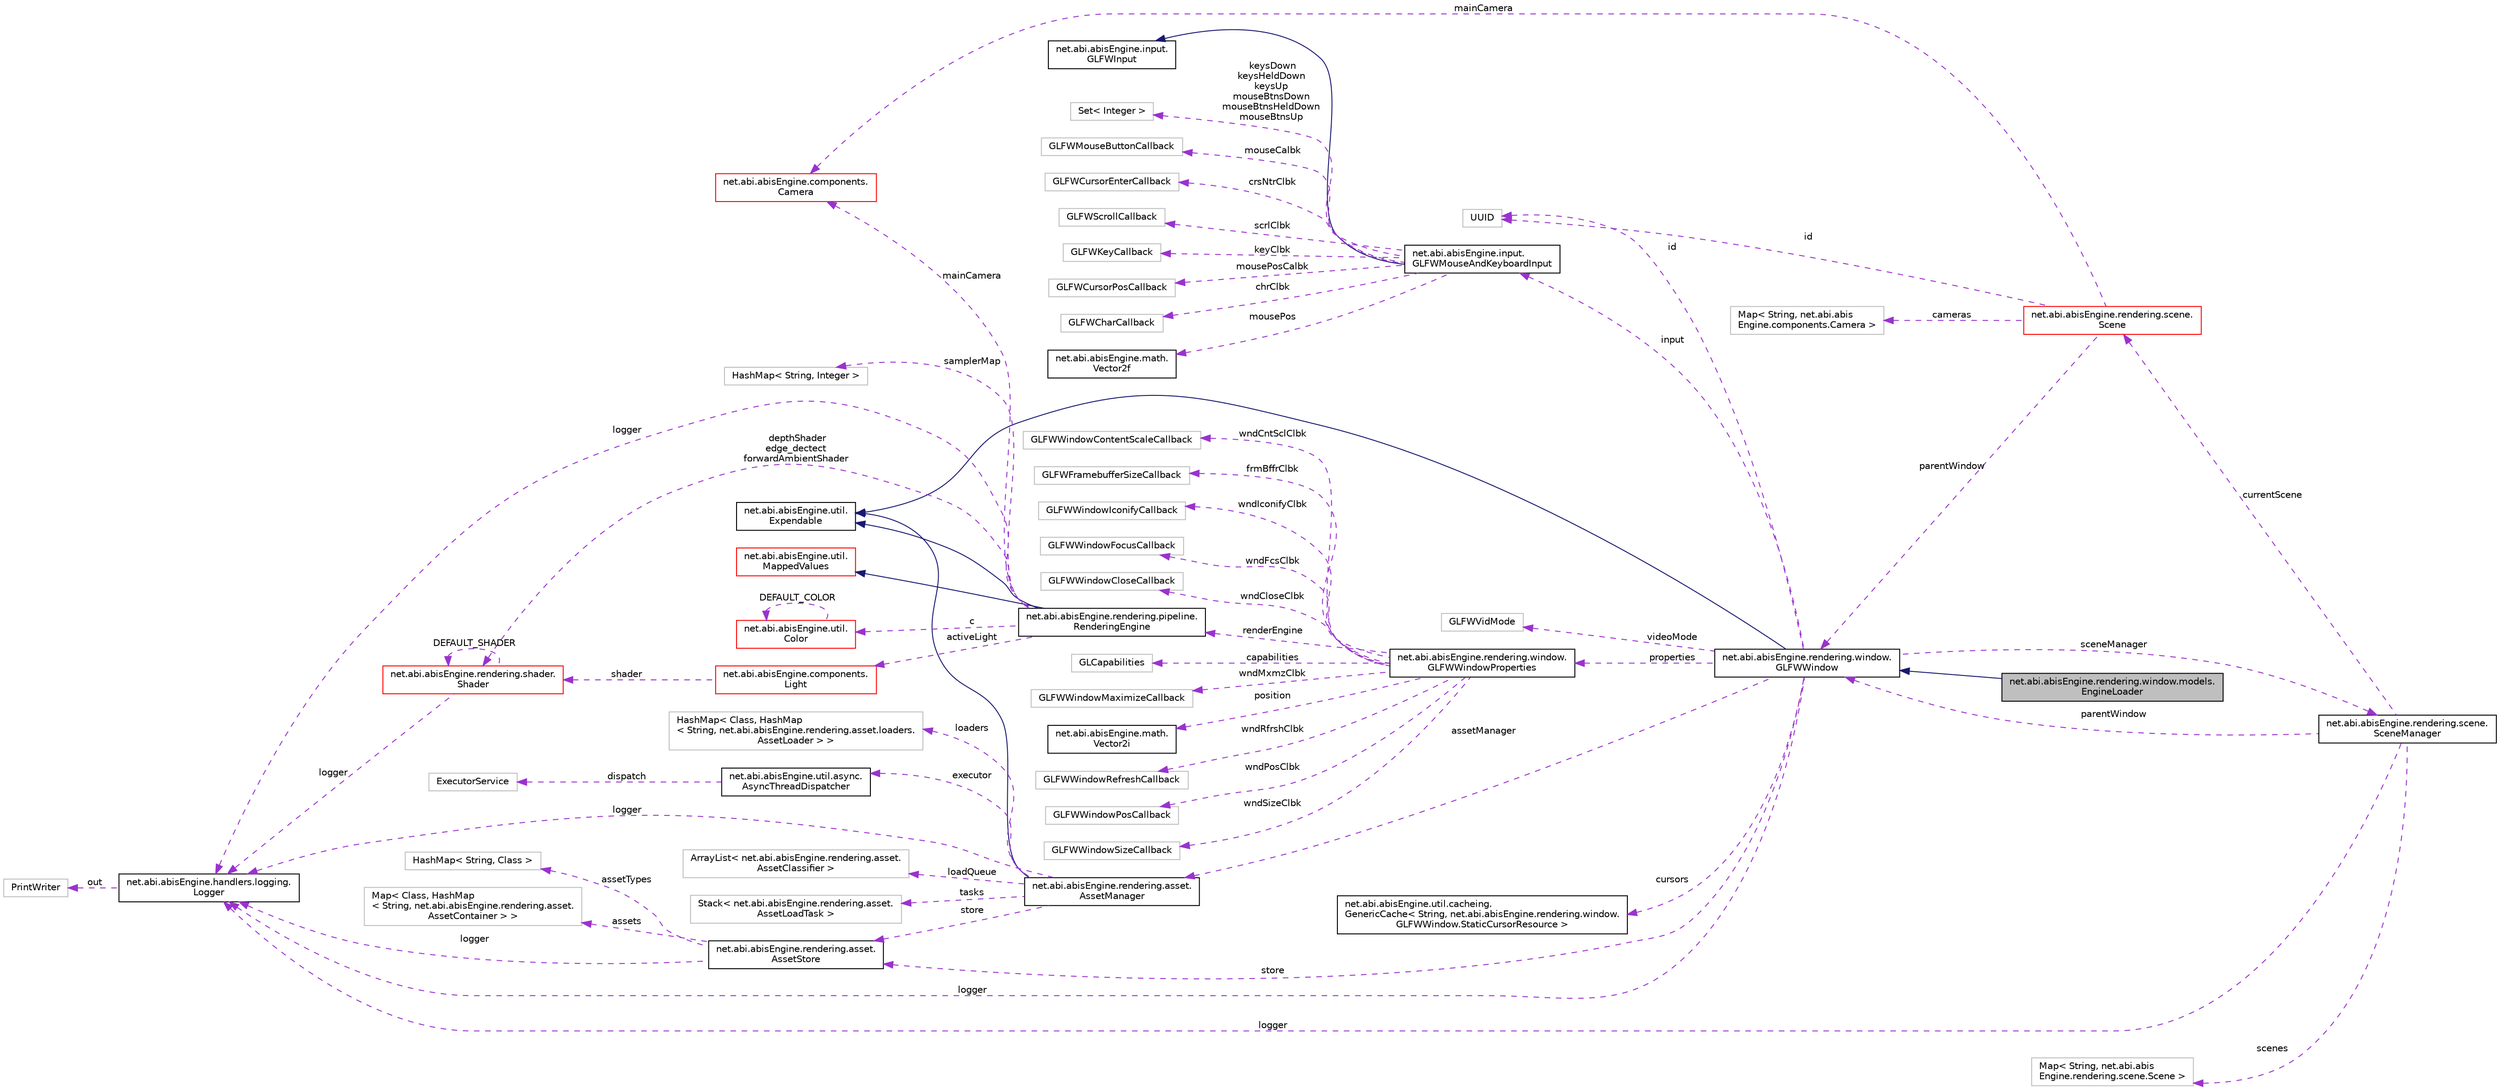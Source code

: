 digraph "net.abi.abisEngine.rendering.window.models.EngineLoader"
{
 // LATEX_PDF_SIZE
  edge [fontname="Helvetica",fontsize="10",labelfontname="Helvetica",labelfontsize="10"];
  node [fontname="Helvetica",fontsize="10",shape=record];
  rankdir="LR";
  Node1 [label="net.abi.abisEngine.rendering.window.models.\lEngineLoader",height=0.2,width=0.4,color="black", fillcolor="grey75", style="filled", fontcolor="black",tooltip=" "];
  Node2 -> Node1 [dir="back",color="midnightblue",fontsize="10",style="solid",fontname="Helvetica"];
  Node2 [label="net.abi.abisEngine.rendering.window.\lGLFWWindow",height=0.2,width=0.4,color="black", fillcolor="white", style="filled",URL="$d9/d77/classnet_1_1abi_1_1abis_engine_1_1rendering_1_1window_1_1_g_l_f_w_window.html",tooltip=" "];
  Node3 -> Node2 [dir="back",color="midnightblue",fontsize="10",style="solid",fontname="Helvetica"];
  Node3 [label="net.abi.abisEngine.util.\lExpendable",height=0.2,width=0.4,color="black", fillcolor="white", style="filled",URL="$dd/d27/interfacenet_1_1abi_1_1abis_engine_1_1util_1_1_expendable.html",tooltip=" "];
  Node4 -> Node2 [dir="back",color="darkorchid3",fontsize="10",style="dashed",label=" input" ,fontname="Helvetica"];
  Node4 [label="net.abi.abisEngine.input.\lGLFWMouseAndKeyboardInput",height=0.2,width=0.4,color="black", fillcolor="white", style="filled",URL="$d8/d8a/classnet_1_1abi_1_1abis_engine_1_1input_1_1_g_l_f_w_mouse_and_keyboard_input.html",tooltip=" "];
  Node5 -> Node4 [dir="back",color="midnightblue",fontsize="10",style="solid",fontname="Helvetica"];
  Node5 [label="net.abi.abisEngine.input.\lGLFWInput",height=0.2,width=0.4,color="black", fillcolor="white", style="filled",URL="$d3/d9b/classnet_1_1abi_1_1abis_engine_1_1input_1_1_g_l_f_w_input.html",tooltip=" "];
  Node6 -> Node4 [dir="back",color="darkorchid3",fontsize="10",style="dashed",label=" keysDown\nkeysHeldDown\nkeysUp\nmouseBtnsDown\nmouseBtnsHeldDown\nmouseBtnsUp" ,fontname="Helvetica"];
  Node6 [label="Set\< Integer \>",height=0.2,width=0.4,color="grey75", fillcolor="white", style="filled",tooltip=" "];
  Node7 -> Node4 [dir="back",color="darkorchid3",fontsize="10",style="dashed",label=" mouseCalbk" ,fontname="Helvetica"];
  Node7 [label="GLFWMouseButtonCallback",height=0.2,width=0.4,color="grey75", fillcolor="white", style="filled",tooltip=" "];
  Node8 -> Node4 [dir="back",color="darkorchid3",fontsize="10",style="dashed",label=" crsNtrClbk" ,fontname="Helvetica"];
  Node8 [label="GLFWCursorEnterCallback",height=0.2,width=0.4,color="grey75", fillcolor="white", style="filled",tooltip=" "];
  Node9 -> Node4 [dir="back",color="darkorchid3",fontsize="10",style="dashed",label=" scrlClbk" ,fontname="Helvetica"];
  Node9 [label="GLFWScrollCallback",height=0.2,width=0.4,color="grey75", fillcolor="white", style="filled",tooltip=" "];
  Node10 -> Node4 [dir="back",color="darkorchid3",fontsize="10",style="dashed",label=" keyClbk" ,fontname="Helvetica"];
  Node10 [label="GLFWKeyCallback",height=0.2,width=0.4,color="grey75", fillcolor="white", style="filled",tooltip=" "];
  Node11 -> Node4 [dir="back",color="darkorchid3",fontsize="10",style="dashed",label=" mousePosCalbk" ,fontname="Helvetica"];
  Node11 [label="GLFWCursorPosCallback",height=0.2,width=0.4,color="grey75", fillcolor="white", style="filled",tooltip=" "];
  Node12 -> Node4 [dir="back",color="darkorchid3",fontsize="10",style="dashed",label=" chrClbk" ,fontname="Helvetica"];
  Node12 [label="GLFWCharCallback",height=0.2,width=0.4,color="grey75", fillcolor="white", style="filled",tooltip=" "];
  Node13 -> Node4 [dir="back",color="darkorchid3",fontsize="10",style="dashed",label=" mousePos" ,fontname="Helvetica"];
  Node13 [label="net.abi.abisEngine.math.\lVector2f",height=0.2,width=0.4,color="black", fillcolor="white", style="filled",URL="$dc/db9/classnet_1_1abi_1_1abis_engine_1_1math_1_1_vector2f.html",tooltip=" "];
  Node14 -> Node2 [dir="back",color="darkorchid3",fontsize="10",style="dashed",label=" store" ,fontname="Helvetica"];
  Node14 [label="net.abi.abisEngine.rendering.asset.\lAssetStore",height=0.2,width=0.4,color="black", fillcolor="white", style="filled",URL="$d0/dfb/classnet_1_1abi_1_1abis_engine_1_1rendering_1_1asset_1_1_asset_store.html",tooltip=" "];
  Node15 -> Node14 [dir="back",color="darkorchid3",fontsize="10",style="dashed",label=" assetTypes" ,fontname="Helvetica"];
  Node15 [label="HashMap\< String, Class \>",height=0.2,width=0.4,color="grey75", fillcolor="white", style="filled",tooltip=" "];
  Node16 -> Node14 [dir="back",color="darkorchid3",fontsize="10",style="dashed",label=" assets" ,fontname="Helvetica"];
  Node16 [label="Map\< Class, HashMap\l\< String, net.abi.abisEngine.rendering.asset.\lAssetContainer \> \>",height=0.2,width=0.4,color="grey75", fillcolor="white", style="filled",tooltip=" "];
  Node17 -> Node14 [dir="back",color="darkorchid3",fontsize="10",style="dashed",label=" logger" ,fontname="Helvetica"];
  Node17 [label="net.abi.abisEngine.handlers.logging.\lLogger",height=0.2,width=0.4,color="black", fillcolor="white", style="filled",URL="$d1/d70/classnet_1_1abi_1_1abis_engine_1_1handlers_1_1logging_1_1_logger.html",tooltip=" "];
  Node18 -> Node17 [dir="back",color="darkorchid3",fontsize="10",style="dashed",label=" out" ,fontname="Helvetica"];
  Node18 [label="PrintWriter",height=0.2,width=0.4,color="grey75", fillcolor="white", style="filled",tooltip=" "];
  Node19 -> Node2 [dir="back",color="darkorchid3",fontsize="10",style="dashed",label=" assetManager" ,fontname="Helvetica"];
  Node19 [label="net.abi.abisEngine.rendering.asset.\lAssetManager",height=0.2,width=0.4,color="black", fillcolor="white", style="filled",URL="$d1/d92/classnet_1_1abi_1_1abis_engine_1_1rendering_1_1asset_1_1_asset_manager.html",tooltip=" "];
  Node3 -> Node19 [dir="back",color="midnightblue",fontsize="10",style="solid",fontname="Helvetica"];
  Node20 -> Node19 [dir="back",color="darkorchid3",fontsize="10",style="dashed",label=" loadQueue" ,fontname="Helvetica"];
  Node20 [label="ArrayList\< net.abi.abisEngine.rendering.asset.\lAssetClassifier \>",height=0.2,width=0.4,color="grey75", fillcolor="white", style="filled",tooltip=" "];
  Node21 -> Node19 [dir="back",color="darkorchid3",fontsize="10",style="dashed",label=" tasks" ,fontname="Helvetica"];
  Node21 [label="Stack\< net.abi.abisEngine.rendering.asset.\lAssetLoadTask \>",height=0.2,width=0.4,color="grey75", fillcolor="white", style="filled",tooltip=" "];
  Node22 -> Node19 [dir="back",color="darkorchid3",fontsize="10",style="dashed",label=" loaders" ,fontname="Helvetica"];
  Node22 [label="HashMap\< Class, HashMap\l\< String, net.abi.abisEngine.rendering.asset.loaders.\lAssetLoader \> \>",height=0.2,width=0.4,color="grey75", fillcolor="white", style="filled",tooltip=" "];
  Node14 -> Node19 [dir="back",color="darkorchid3",fontsize="10",style="dashed",label=" store" ,fontname="Helvetica"];
  Node17 -> Node19 [dir="back",color="darkorchid3",fontsize="10",style="dashed",label=" logger" ,fontname="Helvetica"];
  Node23 -> Node19 [dir="back",color="darkorchid3",fontsize="10",style="dashed",label=" executor" ,fontname="Helvetica"];
  Node23 [label="net.abi.abisEngine.util.async.\lAsyncThreadDispatcher",height=0.2,width=0.4,color="black", fillcolor="white", style="filled",URL="$d8/dd7/classnet_1_1abi_1_1abis_engine_1_1util_1_1async_1_1_async_thread_dispatcher.html",tooltip=" "];
  Node24 -> Node23 [dir="back",color="darkorchid3",fontsize="10",style="dashed",label=" dispatch" ,fontname="Helvetica"];
  Node24 [label="ExecutorService",height=0.2,width=0.4,color="grey75", fillcolor="white", style="filled",tooltip=" "];
  Node25 -> Node2 [dir="back",color="darkorchid3",fontsize="10",style="dashed",label=" id" ,fontname="Helvetica"];
  Node25 [label="UUID",height=0.2,width=0.4,color="grey75", fillcolor="white", style="filled",tooltip=" "];
  Node17 -> Node2 [dir="back",color="darkorchid3",fontsize="10",style="dashed",label=" logger" ,fontname="Helvetica"];
  Node26 -> Node2 [dir="back",color="darkorchid3",fontsize="10",style="dashed",label=" videoMode" ,fontname="Helvetica"];
  Node26 [label="GLFWVidMode",height=0.2,width=0.4,color="grey75", fillcolor="white", style="filled",tooltip=" "];
  Node27 -> Node2 [dir="back",color="darkorchid3",fontsize="10",style="dashed",label=" properties" ,fontname="Helvetica"];
  Node27 [label="net.abi.abisEngine.rendering.window.\lGLFWWindowProperties",height=0.2,width=0.4,color="black", fillcolor="white", style="filled",URL="$d8/d55/classnet_1_1abi_1_1abis_engine_1_1rendering_1_1window_1_1_g_l_f_w_window_properties.html",tooltip=" "];
  Node28 -> Node27 [dir="back",color="darkorchid3",fontsize="10",style="dashed",label=" wndMxmzClbk" ,fontname="Helvetica"];
  Node28 [label="GLFWWindowMaximizeCallback",height=0.2,width=0.4,color="grey75", fillcolor="white", style="filled",tooltip=" "];
  Node29 -> Node27 [dir="back",color="darkorchid3",fontsize="10",style="dashed",label=" position" ,fontname="Helvetica"];
  Node29 [label="net.abi.abisEngine.math.\lVector2i",height=0.2,width=0.4,color="black", fillcolor="white", style="filled",URL="$d9/da1/classnet_1_1abi_1_1abis_engine_1_1math_1_1_vector2i.html",tooltip=" "];
  Node30 -> Node27 [dir="back",color="darkorchid3",fontsize="10",style="dashed",label=" wndRfrshClbk" ,fontname="Helvetica"];
  Node30 [label="GLFWWindowRefreshCallback",height=0.2,width=0.4,color="grey75", fillcolor="white", style="filled",tooltip=" "];
  Node31 -> Node27 [dir="back",color="darkorchid3",fontsize="10",style="dashed",label=" wndPosClbk" ,fontname="Helvetica"];
  Node31 [label="GLFWWindowPosCallback",height=0.2,width=0.4,color="grey75", fillcolor="white", style="filled",tooltip=" "];
  Node32 -> Node27 [dir="back",color="darkorchid3",fontsize="10",style="dashed",label=" wndSizeClbk" ,fontname="Helvetica"];
  Node32 [label="GLFWWindowSizeCallback",height=0.2,width=0.4,color="grey75", fillcolor="white", style="filled",tooltip=" "];
  Node33 -> Node27 [dir="back",color="darkorchid3",fontsize="10",style="dashed",label=" wndCntSclClbk" ,fontname="Helvetica"];
  Node33 [label="GLFWWindowContentScaleCallback",height=0.2,width=0.4,color="grey75", fillcolor="white", style="filled",tooltip=" "];
  Node34 -> Node27 [dir="back",color="darkorchid3",fontsize="10",style="dashed",label=" frmBffrClbk" ,fontname="Helvetica"];
  Node34 [label="GLFWFramebufferSizeCallback",height=0.2,width=0.4,color="grey75", fillcolor="white", style="filled",tooltip=" "];
  Node35 -> Node27 [dir="back",color="darkorchid3",fontsize="10",style="dashed",label=" renderEngine" ,fontname="Helvetica"];
  Node35 [label="net.abi.abisEngine.rendering.pipeline.\lRenderingEngine",height=0.2,width=0.4,color="black", fillcolor="white", style="filled",URL="$d1/dee/classnet_1_1abi_1_1abis_engine_1_1rendering_1_1pipeline_1_1_rendering_engine.html",tooltip=" "];
  Node36 -> Node35 [dir="back",color="midnightblue",fontsize="10",style="solid",fontname="Helvetica"];
  Node36 [label="net.abi.abisEngine.util.\lMappedValues",height=0.2,width=0.4,color="red", fillcolor="white", style="filled",URL="$db/de9/classnet_1_1abi_1_1abis_engine_1_1util_1_1_mapped_values.html",tooltip=" "];
  Node3 -> Node35 [dir="back",color="midnightblue",fontsize="10",style="solid",fontname="Helvetica"];
  Node39 -> Node35 [dir="back",color="darkorchid3",fontsize="10",style="dashed",label=" c" ,fontname="Helvetica"];
  Node39 [label="net.abi.abisEngine.util.\lColor",height=0.2,width=0.4,color="red", fillcolor="white", style="filled",URL="$d7/d0a/classnet_1_1abi_1_1abis_engine_1_1util_1_1_color.html",tooltip=" "];
  Node39 -> Node39 [dir="back",color="darkorchid3",fontsize="10",style="dashed",label=" DEFAULT_COLOR" ,fontname="Helvetica"];
  Node41 -> Node35 [dir="back",color="darkorchid3",fontsize="10",style="dashed",label=" activeLight" ,fontname="Helvetica"];
  Node41 [label="net.abi.abisEngine.components.\lLight",height=0.2,width=0.4,color="red", fillcolor="white", style="filled",URL="$d8/d7a/classnet_1_1abi_1_1abis_engine_1_1components_1_1_light.html",tooltip=" "];
  Node55 -> Node41 [dir="back",color="darkorchid3",fontsize="10",style="dashed",label=" shader" ,fontname="Helvetica"];
  Node55 [label="net.abi.abisEngine.rendering.shader.\lShader",height=0.2,width=0.4,color="red", fillcolor="white", style="filled",URL="$da/dff/classnet_1_1abi_1_1abis_engine_1_1rendering_1_1shader_1_1_shader.html",tooltip=" "];
  Node17 -> Node55 [dir="back",color="darkorchid3",fontsize="10",style="dashed",label=" logger" ,fontname="Helvetica"];
  Node55 -> Node55 [dir="back",color="darkorchid3",fontsize="10",style="dashed",label=" DEFAULT_SHADER" ,fontname="Helvetica"];
  Node17 -> Node35 [dir="back",color="darkorchid3",fontsize="10",style="dashed",label=" logger" ,fontname="Helvetica"];
  Node50 -> Node35 [dir="back",color="darkorchid3",fontsize="10",style="dashed",label=" mainCamera" ,fontname="Helvetica"];
  Node50 [label="net.abi.abisEngine.components.\lCamera",height=0.2,width=0.4,color="red", fillcolor="white", style="filled",URL="$de/d64/classnet_1_1abi_1_1abis_engine_1_1components_1_1_camera.html",tooltip=" "];
  Node55 -> Node35 [dir="back",color="darkorchid3",fontsize="10",style="dashed",label=" depthShader\nedge_dectect\nforwardAmbientShader" ,fontname="Helvetica"];
  Node69 -> Node35 [dir="back",color="darkorchid3",fontsize="10",style="dashed",label=" samplerMap" ,fontname="Helvetica"];
  Node69 [label="HashMap\< String, Integer \>",height=0.2,width=0.4,color="grey75", fillcolor="white", style="filled",tooltip=" "];
  Node70 -> Node27 [dir="back",color="darkorchid3",fontsize="10",style="dashed",label=" wndIconifyClbk" ,fontname="Helvetica"];
  Node70 [label="GLFWWindowIconifyCallback",height=0.2,width=0.4,color="grey75", fillcolor="white", style="filled",tooltip=" "];
  Node71 -> Node27 [dir="back",color="darkorchid3",fontsize="10",style="dashed",label=" wndFcsClbk" ,fontname="Helvetica"];
  Node71 [label="GLFWWindowFocusCallback",height=0.2,width=0.4,color="grey75", fillcolor="white", style="filled",tooltip=" "];
  Node72 -> Node27 [dir="back",color="darkorchid3",fontsize="10",style="dashed",label=" wndCloseClbk" ,fontname="Helvetica"];
  Node72 [label="GLFWWindowCloseCallback",height=0.2,width=0.4,color="grey75", fillcolor="white", style="filled",tooltip=" "];
  Node73 -> Node27 [dir="back",color="darkorchid3",fontsize="10",style="dashed",label=" capabilities" ,fontname="Helvetica"];
  Node73 [label="GLCapabilities",height=0.2,width=0.4,color="grey75", fillcolor="white", style="filled",tooltip=" "];
  Node74 -> Node2 [dir="back",color="darkorchid3",fontsize="10",style="dashed",label=" sceneManager" ,fontname="Helvetica"];
  Node74 [label="net.abi.abisEngine.rendering.scene.\lSceneManager",height=0.2,width=0.4,color="black", fillcolor="white", style="filled",URL="$da/df9/classnet_1_1abi_1_1abis_engine_1_1rendering_1_1scene_1_1_scene_manager.html",tooltip=" "];
  Node47 -> Node74 [dir="back",color="darkorchid3",fontsize="10",style="dashed",label=" currentScene" ,fontname="Helvetica"];
  Node47 [label="net.abi.abisEngine.rendering.scene.\lScene",height=0.2,width=0.4,color="red", fillcolor="white", style="filled",URL="$d4/d7f/classnet_1_1abi_1_1abis_engine_1_1rendering_1_1scene_1_1_scene.html",tooltip=" "];
  Node2 -> Node47 [dir="back",color="darkorchid3",fontsize="10",style="dashed",label=" parentWindow" ,fontname="Helvetica"];
  Node48 -> Node47 [dir="back",color="darkorchid3",fontsize="10",style="dashed",label=" cameras" ,fontname="Helvetica"];
  Node48 [label="Map\< String, net.abi.abis\lEngine.components.Camera \>",height=0.2,width=0.4,color="grey75", fillcolor="white", style="filled",tooltip=" "];
  Node25 -> Node47 [dir="back",color="darkorchid3",fontsize="10",style="dashed",label=" id" ,fontname="Helvetica"];
  Node50 -> Node47 [dir="back",color="darkorchid3",fontsize="10",style="dashed",label=" mainCamera" ,fontname="Helvetica"];
  Node2 -> Node74 [dir="back",color="darkorchid3",fontsize="10",style="dashed",label=" parentWindow" ,fontname="Helvetica"];
  Node17 -> Node74 [dir="back",color="darkorchid3",fontsize="10",style="dashed",label=" logger" ,fontname="Helvetica"];
  Node75 -> Node74 [dir="back",color="darkorchid3",fontsize="10",style="dashed",label=" scenes" ,fontname="Helvetica"];
  Node75 [label="Map\< String, net.abi.abis\lEngine.rendering.scene.Scene \>",height=0.2,width=0.4,color="grey75", fillcolor="white", style="filled",tooltip=" "];
  Node76 -> Node2 [dir="back",color="darkorchid3",fontsize="10",style="dashed",label=" cursors" ,fontname="Helvetica"];
  Node76 [label="net.abi.abisEngine.util.cacheing.\lGenericCache\< String, net.abi.abisEngine.rendering.window.\lGLFWWindow.StaticCursorResource \>",height=0.2,width=0.4,color="black", fillcolor="white", style="filled",URL="$d2/dbf/classnet_1_1abi_1_1abis_engine_1_1util_1_1cacheing_1_1_generic_cache.html",tooltip=" "];
}
